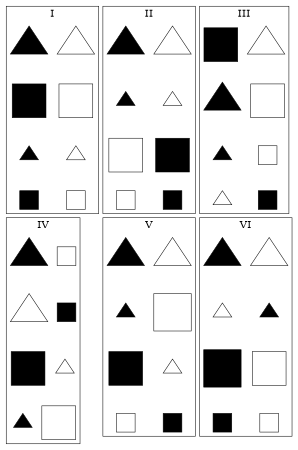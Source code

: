                  /*  shep61_f1.dot, 31 Dec 04 */

digraph T {

size="4.0,3.0";

node[height=0.9, width=0.9, color=black];
edge[style=invis];

subgraph cluster_I {
   a_2 -> b_2 -> c_2 -> d_2;
   a_1 -> b_1 -> c_1 -> d_1;
   label = "I";
   fontsize=20;
   }
subgraph cluster_II {
   a_4 -> b_4 -> c_4 -> d_4;
   a_3 -> b_3 -> c_3 -> d_3;
   label = "II";
   fontsize=20;
   }
subgraph cluster_III {
   a_6 -> b_6 -> c_6 -> d_6;
   a_5 -> b_5 -> c_5 -> d_5;
   label = "III";
   fontsize=20;
   }
subgraph cluster_IV {
   e_2 -> f_2 -> g_2 -> h_2;
   e_1 -> f_1 -> g_1 -> h_1;
   label = "IV";
   fontsize=20;
   }
subgraph cluster_V {
   e_4 -> f_4 -> g_4 -> h_4;
   e_3 -> f_3 -> g_3 -> h_3;
   label = "V";
   fontsize=20;
   }
subgraph cluster_VI {
   e_6 -> f_6 -> g_6 -> h_6;
   e_5 -> f_5 -> g_5 -> h_5;
   label = "VI";
   fontsize=20;
   }

  d_1 -> e_1;
  d_3 -> e_3;
  d_5 -> e_5;

   {
   a_1[shape=triangle, style=filled, height=1.0, width=1.0, label=""];
   a_2[shape=triangle, height=1.0, width=1.0, label=""];
   a_3[shape=triangle, style=filled, height=1.0, width=1.0, label=""];
   a_4[shape=triangle, height=1.0, width=1.0, label=""];
   a_5[shape=box, style=filled, label=""];
   a_6[shape=triangle, height=1.0, width=1.0, label=""];
   }

   {
   b_1[shape=box, style=filled, label=""];
   b_2[shape=box, label=""];
   b_3[shape=triangle, style=filled, height=0.5, width=0.5, label=""];
   b_4[shape=triangle, height=0.5, width=0.5, label=""];
   b_5[shape=triangle, style=filled, height=1.0, width=1.0, label=""];
   b_6[shape=box, label=""];
   }
   
   {
   c_1[shape=triangle, style=filled, height=0.5, width=0.5, label=""];
   c_2[shape=triangle, height=0.5, width=0.5, label=""];
   c_3[shape=box, label=""];
   c_4[shape=box, style=filled, label=""];
   c_5[shape=triangle, style=filled, height=0.5, width=0.5, label=""];
   c_6[shape=box, height=0.5, width=0.5, label=""];
   }

   {
   d_1[shape=box, style=filled, height=0.5, width=0.5, label=""];
   d_2[shape=box, height=0.5, width=0.5, label=""];
   d_3[shape=box, height=0.5, width=0.5, label=""];
   d_4[shape=box, style=filled, height=0.5, width=0.5, label=""];
   d_5[shape=triangle, height=0.5, width=0.5, label=""];
   d_6[shape=box, style=filled, height=0.5, width=0.5, label=""];
   }

   {
   e_1[shape=triangle, style=filled, height=1.0, width=1.0, label=""];
   e_2[shape=box, height=0.5, width=0.5, label=""];
   e_3[shape=triangle, style=filled, height=1.0, width=1.0, label=""];
   e_4[shape=triangle, height=1.0, width=1.0, label=""];
   e_5[shape=triangle, style=filled, height=1.0, width=1.0, label=""];
   e_6[shape=triangle, height=1.0, width=1.0, label=""];
   }

   {
   f_1[shape=triangle, height=1.0, width=1.0, label=""];
   f_2[shape=box, style=filled, height=0.5, width=0.5, label=""];
   f_3[shape=triangle, style=filled, height=0.5, width=0.5, label=""];
   f_4[shape=box, height=1.0, width=1.0, label=""];
   f_5[shape=triangle, height=0.5, width=0.5, label=""];
   f_6[shape=triangle, style=filled, height=0.5, width=0.5, label=""];
   }

   {
   g_1[shape=box, style=filled, label=""];
   g_2[shape=triangle, height=0.5, width=0.5, label=""];
   g_3[shape=box, style=filled, label=""];
   g_4[shape=triangle, height=0.5, width=0.5, label=""];
   g_5[shape=box, style=filled, height=1.0, width=1.0, label=""];
   g_6[shape=box, label=""];
   }

   {
   h_1[shape=triangle, style=filled, height=0.5, width=0.5, label=""];
   h_2[shape=box, label=""];
   h_3[shape=box, height=0.5, width=0.5, label=""];
   h_4[shape=box, style=filled, height=0.5, width=0.5, label=""];
   h_5[shape=box, style=filled, height=0.5, width=0.5, label=""];
   h_6[shape=box, height=0.5, width=0.5, label=""];
   }

}
  
